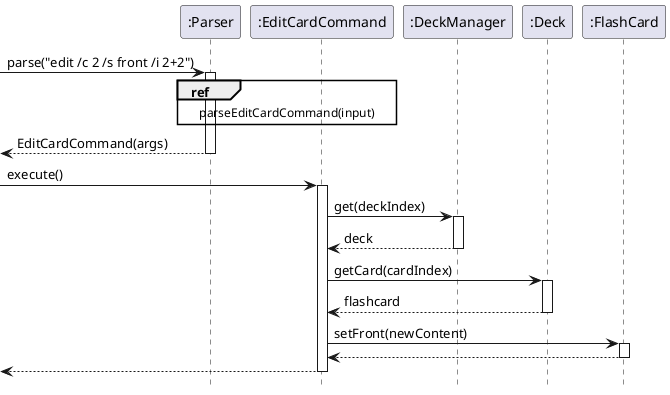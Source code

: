 @startuml

hide footbox

participant ":Parser" as Parser
participant ":EditCardCommand" as EditCardCommand
participant ":DeckManager" as DeckManager
participant ":Deck" as Deck
participant ":FlashCard" as FlashCard


[-> Parser : parse("edit /c 2 /s front /i 2+2")
activate Parser

ref over Parser, EditCardCommand : parseEditCardCommand(input)

[<-- Parser : EditCardCommand(args)
deactivate Parser

[->EditCardCommand : execute()
activate EditCardCommand

EditCardCommand -> DeckManager : get(deckIndex)
activate DeckManager

DeckManager --> EditCardCommand : deck
deactivate DeckManager

EditCardCommand -> Deck : getCard(cardIndex)
activate Deck

Deck --> EditCardCommand : flashcard
deactivate Deck

EditCardCommand -> FlashCard : setFront(newContent)
activate FlashCard

FlashCard --> EditCardCommand
deactivate FlashCard

[<-- EditCardCommand
deactivate EditCardCommand
@enduml